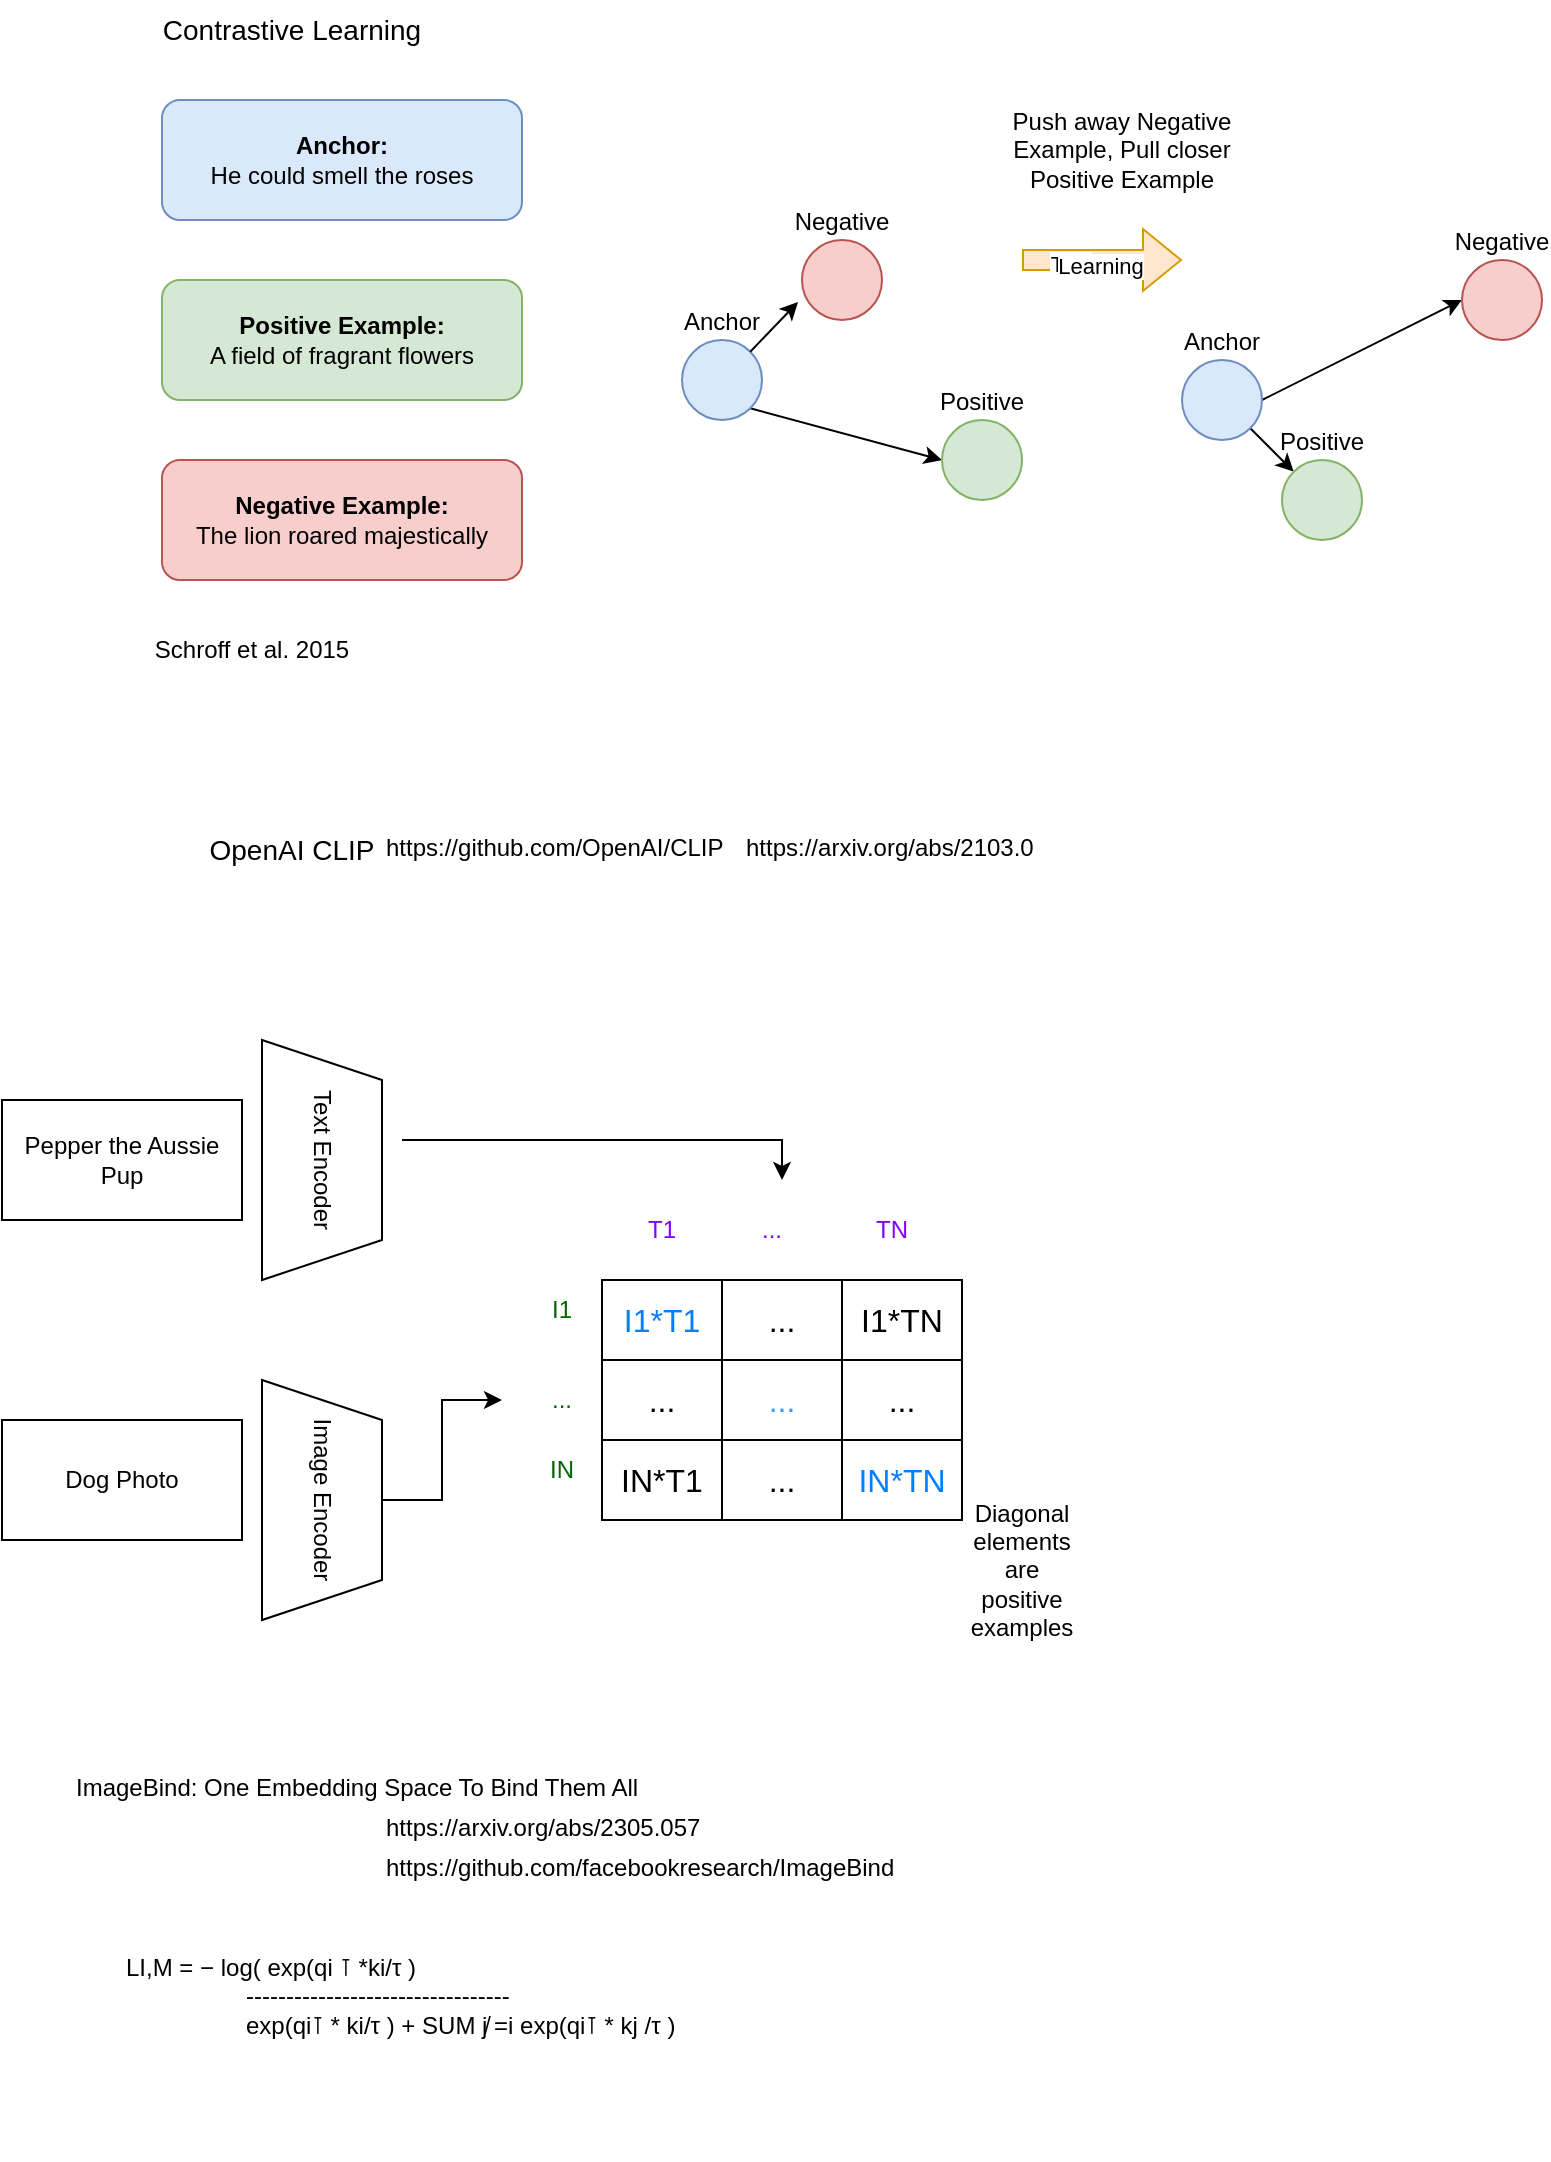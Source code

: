 <mxfile version="24.4.13" type="github">
  <diagram name="Page-1" id="Lbbw28RQgVFOFl811GVP">
    <mxGraphModel dx="876" dy="1065" grid="1" gridSize="10" guides="1" tooltips="1" connect="1" arrows="1" fold="1" page="1" pageScale="1" pageWidth="850" pageHeight="1100" math="0" shadow="0">
      <root>
        <mxCell id="0" />
        <mxCell id="1" parent="0" />
        <mxCell id="9edgcBYSyl0drh00GC53-1" value="&lt;b&gt;Anchor:&lt;/b&gt;&lt;br&gt;He could smell the roses" style="rounded=1;whiteSpace=wrap;html=1;fillColor=#dae8fc;strokeColor=#6c8ebf;" vertex="1" parent="1">
          <mxGeometry x="90" y="70" width="180" height="60" as="geometry" />
        </mxCell>
        <mxCell id="9edgcBYSyl0drh00GC53-2" value="Contrastive Learning" style="text;html=1;align=center;verticalAlign=middle;whiteSpace=wrap;rounded=0;fontSize=14;" vertex="1" parent="1">
          <mxGeometry x="60" y="20" width="190" height="30" as="geometry" />
        </mxCell>
        <mxCell id="9edgcBYSyl0drh00GC53-3" value="&lt;b&gt;Positive Example:&lt;br&gt;&lt;/b&gt;A field of fragrant flowers" style="rounded=1;whiteSpace=wrap;html=1;fillColor=#d5e8d4;strokeColor=#82b366;" vertex="1" parent="1">
          <mxGeometry x="90" y="160" width="180" height="60" as="geometry" />
        </mxCell>
        <mxCell id="9edgcBYSyl0drh00GC53-4" value="&lt;b&gt;Negative Example:&lt;br&gt;&lt;/b&gt;The lion roared majestically" style="rounded=1;whiteSpace=wrap;html=1;fillColor=#f8cecc;strokeColor=#b85450;" vertex="1" parent="1">
          <mxGeometry x="90" y="250" width="180" height="60" as="geometry" />
        </mxCell>
        <mxCell id="9edgcBYSyl0drh00GC53-5" value="Schroff et al. 2015" style="text;html=1;align=center;verticalAlign=middle;whiteSpace=wrap;rounded=0;" vertex="1" parent="1">
          <mxGeometry x="80" y="330" width="110" height="30" as="geometry" />
        </mxCell>
        <mxCell id="9edgcBYSyl0drh00GC53-18" style="rounded=0;orthogonalLoop=1;jettySize=auto;html=1;exitX=1;exitY=1;exitDx=0;exitDy=0;entryX=0;entryY=0.5;entryDx=0;entryDy=0;" edge="1" parent="1" source="9edgcBYSyl0drh00GC53-6" target="9edgcBYSyl0drh00GC53-8">
          <mxGeometry relative="1" as="geometry" />
        </mxCell>
        <mxCell id="9edgcBYSyl0drh00GC53-6" value="Anchor" style="ellipse;whiteSpace=wrap;html=1;aspect=fixed;fillColor=#dae8fc;strokeColor=#6c8ebf;labelPosition=center;verticalLabelPosition=top;align=center;verticalAlign=bottom;" vertex="1" parent="1">
          <mxGeometry x="350" y="190" width="40" height="40" as="geometry" />
        </mxCell>
        <mxCell id="9edgcBYSyl0drh00GC53-8" value="&lt;div&gt;Positive&lt;/div&gt;" style="ellipse;whiteSpace=wrap;html=1;aspect=fixed;fillColor=#d5e8d4;strokeColor=#82b366;labelPosition=center;verticalLabelPosition=top;align=center;verticalAlign=bottom;" vertex="1" parent="1">
          <mxGeometry x="480" y="230" width="40" height="40" as="geometry" />
        </mxCell>
        <mxCell id="9edgcBYSyl0drh00GC53-10" value="Negative" style="ellipse;whiteSpace=wrap;html=1;aspect=fixed;fillColor=#f8cecc;strokeColor=#b85450;labelPosition=center;verticalLabelPosition=top;align=center;verticalAlign=bottom;" vertex="1" parent="1">
          <mxGeometry x="410" y="140" width="40" height="40" as="geometry" />
        </mxCell>
        <mxCell id="9edgcBYSyl0drh00GC53-20" style="rounded=0;orthogonalLoop=1;jettySize=auto;html=1;exitX=1;exitY=1;exitDx=0;exitDy=0;entryX=0;entryY=0;entryDx=0;entryDy=0;" edge="1" parent="1" source="9edgcBYSyl0drh00GC53-13" target="9edgcBYSyl0drh00GC53-15">
          <mxGeometry relative="1" as="geometry" />
        </mxCell>
        <mxCell id="9edgcBYSyl0drh00GC53-21" style="rounded=0;orthogonalLoop=1;jettySize=auto;html=1;exitX=1;exitY=0.5;exitDx=0;exitDy=0;entryX=0;entryY=0.5;entryDx=0;entryDy=0;" edge="1" parent="1" source="9edgcBYSyl0drh00GC53-13" target="9edgcBYSyl0drh00GC53-14">
          <mxGeometry relative="1" as="geometry" />
        </mxCell>
        <mxCell id="9edgcBYSyl0drh00GC53-13" value="Anchor" style="ellipse;whiteSpace=wrap;html=1;aspect=fixed;fillColor=#dae8fc;strokeColor=#6c8ebf;labelPosition=center;verticalLabelPosition=top;align=center;verticalAlign=bottom;" vertex="1" parent="1">
          <mxGeometry x="600" y="200" width="40" height="40" as="geometry" />
        </mxCell>
        <mxCell id="9edgcBYSyl0drh00GC53-14" value="Negative" style="ellipse;whiteSpace=wrap;html=1;aspect=fixed;fillColor=#f8cecc;strokeColor=#b85450;labelPosition=center;verticalLabelPosition=top;align=center;verticalAlign=bottom;" vertex="1" parent="1">
          <mxGeometry x="740" y="150" width="40" height="40" as="geometry" />
        </mxCell>
        <mxCell id="9edgcBYSyl0drh00GC53-15" value="&lt;div&gt;Positive&lt;/div&gt;" style="ellipse;whiteSpace=wrap;html=1;aspect=fixed;fillColor=#d5e8d4;strokeColor=#82b366;labelPosition=center;verticalLabelPosition=top;align=center;verticalAlign=bottom;" vertex="1" parent="1">
          <mxGeometry x="650" y="250" width="40" height="40" as="geometry" />
        </mxCell>
        <mxCell id="9edgcBYSyl0drh00GC53-19" style="rounded=0;orthogonalLoop=1;jettySize=auto;html=1;exitX=1;exitY=0;exitDx=0;exitDy=0;entryX=-0.05;entryY=0.775;entryDx=0;entryDy=0;entryPerimeter=0;" edge="1" parent="1" source="9edgcBYSyl0drh00GC53-6" target="9edgcBYSyl0drh00GC53-10">
          <mxGeometry relative="1" as="geometry" />
        </mxCell>
        <mxCell id="9edgcBYSyl0drh00GC53-22" value="" style="shape=flexArrow;endArrow=classic;html=1;rounded=0;fillColor=#ffe6cc;strokeColor=#d79b00;" edge="1" parent="1">
          <mxGeometry width="50" height="50" relative="1" as="geometry">
            <mxPoint x="520" y="150" as="sourcePoint" />
            <mxPoint x="600" y="150" as="targetPoint" />
          </mxGeometry>
        </mxCell>
        <mxCell id="9edgcBYSyl0drh00GC53-23" value="Text" style="edgeLabel;html=1;align=center;verticalAlign=middle;resizable=0;points=[];" vertex="1" connectable="0" parent="9edgcBYSyl0drh00GC53-22">
          <mxGeometry x="-0.4" y="-2" relative="1" as="geometry">
            <mxPoint as="offset" />
          </mxGeometry>
        </mxCell>
        <mxCell id="9edgcBYSyl0drh00GC53-24" value="Learning" style="edgeLabel;html=1;align=center;verticalAlign=middle;resizable=0;points=[];" vertex="1" connectable="0" parent="9edgcBYSyl0drh00GC53-22">
          <mxGeometry x="-0.025" y="-3" relative="1" as="geometry">
            <mxPoint as="offset" />
          </mxGeometry>
        </mxCell>
        <mxCell id="9edgcBYSyl0drh00GC53-25" value="Push away Negative Example, Pull closer Positive Example" style="text;html=1;align=center;verticalAlign=middle;whiteSpace=wrap;rounded=0;" vertex="1" parent="1">
          <mxGeometry x="500" y="80" width="140" height="30" as="geometry" />
        </mxCell>
        <mxCell id="9edgcBYSyl0drh00GC53-26" value="OpenAI CLIP" style="text;html=1;align=center;verticalAlign=middle;whiteSpace=wrap;rounded=0;fontSize=14;" vertex="1" parent="1">
          <mxGeometry x="80" y="430" width="150" height="30" as="geometry" />
        </mxCell>
        <UserObject label="https://github.com/OpenAI/CLIP" link="https://github.com/OpenAI/CLIP" id="9edgcBYSyl0drh00GC53-27">
          <mxCell style="text;whiteSpace=wrap;" vertex="1" parent="1">
            <mxGeometry x="200" y="430" width="200" height="40" as="geometry" />
          </mxCell>
        </UserObject>
        <UserObject label="https://arxiv.org/abs/2103.0" link="https://arxiv.org/abs/2103.0" id="9edgcBYSyl0drh00GC53-28">
          <mxCell style="text;whiteSpace=wrap;" vertex="1" parent="1">
            <mxGeometry x="380" y="430" width="200" height="40" as="geometry" />
          </mxCell>
        </UserObject>
        <mxCell id="9edgcBYSyl0drh00GC53-30" value="Text Encoder" style="shape=trapezoid;perimeter=trapezoidPerimeter;whiteSpace=wrap;html=1;fixedSize=1;rotation=90;" vertex="1" parent="1">
          <mxGeometry x="110" y="570" width="120" height="60" as="geometry" />
        </mxCell>
        <mxCell id="9edgcBYSyl0drh00GC53-70" style="edgeStyle=orthogonalEdgeStyle;rounded=0;orthogonalLoop=1;jettySize=auto;html=1;exitX=0.5;exitY=0;exitDx=0;exitDy=0;" edge="1" parent="1" source="9edgcBYSyl0drh00GC53-31" target="9edgcBYSyl0drh00GC53-65">
          <mxGeometry relative="1" as="geometry" />
        </mxCell>
        <mxCell id="9edgcBYSyl0drh00GC53-31" value="Image Encoder" style="shape=trapezoid;perimeter=trapezoidPerimeter;whiteSpace=wrap;html=1;fixedSize=1;rotation=90;" vertex="1" parent="1">
          <mxGeometry x="110" y="740" width="120" height="60" as="geometry" />
        </mxCell>
        <mxCell id="9edgcBYSyl0drh00GC53-32" value="Pepper the Aussie Pup" style="rounded=0;whiteSpace=wrap;html=1;" vertex="1" parent="1">
          <mxGeometry x="10" y="570" width="120" height="60" as="geometry" />
        </mxCell>
        <mxCell id="9edgcBYSyl0drh00GC53-34" value="Dog Photo" style="rounded=0;whiteSpace=wrap;html=1;" vertex="1" parent="1">
          <mxGeometry x="10" y="730" width="120" height="60" as="geometry" />
        </mxCell>
        <mxCell id="9edgcBYSyl0drh00GC53-35" value="" style="shape=table;startSize=0;container=1;collapsible=0;childLayout=tableLayout;fontSize=16;fontColor=#3399FF;" vertex="1" parent="1">
          <mxGeometry x="310" y="660" width="180" height="120" as="geometry" />
        </mxCell>
        <mxCell id="9edgcBYSyl0drh00GC53-36" value="" style="shape=tableRow;horizontal=0;startSize=0;swimlaneHead=0;swimlaneBody=0;strokeColor=inherit;top=0;left=0;bottom=0;right=0;collapsible=0;dropTarget=0;fillColor=none;points=[[0,0.5],[1,0.5]];portConstraint=eastwest;fontSize=16;" vertex="1" parent="9edgcBYSyl0drh00GC53-35">
          <mxGeometry width="180" height="40" as="geometry" />
        </mxCell>
        <mxCell id="9edgcBYSyl0drh00GC53-37" value="&lt;font color=&quot;#007fff&quot;&gt;I1*T1&lt;/font&gt;" style="shape=partialRectangle;html=1;whiteSpace=wrap;connectable=0;strokeColor=inherit;overflow=hidden;fillColor=none;top=0;left=0;bottom=0;right=0;pointerEvents=1;fontSize=16;" vertex="1" parent="9edgcBYSyl0drh00GC53-36">
          <mxGeometry width="60" height="40" as="geometry">
            <mxRectangle width="60" height="40" as="alternateBounds" />
          </mxGeometry>
        </mxCell>
        <mxCell id="9edgcBYSyl0drh00GC53-38" value="..." style="shape=partialRectangle;html=1;whiteSpace=wrap;connectable=0;strokeColor=inherit;overflow=hidden;fillColor=none;top=0;left=0;bottom=0;right=0;pointerEvents=1;fontSize=16;" vertex="1" parent="9edgcBYSyl0drh00GC53-36">
          <mxGeometry x="60" width="60" height="40" as="geometry">
            <mxRectangle width="60" height="40" as="alternateBounds" />
          </mxGeometry>
        </mxCell>
        <mxCell id="9edgcBYSyl0drh00GC53-39" value="I1*TN" style="shape=partialRectangle;html=1;whiteSpace=wrap;connectable=0;strokeColor=inherit;overflow=hidden;fillColor=none;top=0;left=0;bottom=0;right=0;pointerEvents=1;fontSize=16;" vertex="1" parent="9edgcBYSyl0drh00GC53-36">
          <mxGeometry x="120" width="60" height="40" as="geometry">
            <mxRectangle width="60" height="40" as="alternateBounds" />
          </mxGeometry>
        </mxCell>
        <mxCell id="9edgcBYSyl0drh00GC53-40" value="" style="shape=tableRow;horizontal=0;startSize=0;swimlaneHead=0;swimlaneBody=0;strokeColor=inherit;top=0;left=0;bottom=0;right=0;collapsible=0;dropTarget=0;fillColor=none;points=[[0,0.5],[1,0.5]];portConstraint=eastwest;fontSize=16;" vertex="1" parent="9edgcBYSyl0drh00GC53-35">
          <mxGeometry y="40" width="180" height="40" as="geometry" />
        </mxCell>
        <mxCell id="9edgcBYSyl0drh00GC53-41" value="..." style="shape=partialRectangle;html=1;whiteSpace=wrap;connectable=0;strokeColor=inherit;overflow=hidden;fillColor=none;top=0;left=0;bottom=0;right=0;pointerEvents=1;fontSize=16;" vertex="1" parent="9edgcBYSyl0drh00GC53-40">
          <mxGeometry width="60" height="40" as="geometry">
            <mxRectangle width="60" height="40" as="alternateBounds" />
          </mxGeometry>
        </mxCell>
        <mxCell id="9edgcBYSyl0drh00GC53-42" value="..." style="shape=partialRectangle;html=1;whiteSpace=wrap;connectable=0;strokeColor=inherit;overflow=hidden;fillColor=none;top=0;left=0;bottom=0;right=0;pointerEvents=1;fontSize=16;fontColor=#3399FF;" vertex="1" parent="9edgcBYSyl0drh00GC53-40">
          <mxGeometry x="60" width="60" height="40" as="geometry">
            <mxRectangle width="60" height="40" as="alternateBounds" />
          </mxGeometry>
        </mxCell>
        <mxCell id="9edgcBYSyl0drh00GC53-43" value="..." style="shape=partialRectangle;html=1;whiteSpace=wrap;connectable=0;strokeColor=inherit;overflow=hidden;fillColor=none;top=0;left=0;bottom=0;right=0;pointerEvents=1;fontSize=16;" vertex="1" parent="9edgcBYSyl0drh00GC53-40">
          <mxGeometry x="120" width="60" height="40" as="geometry">
            <mxRectangle width="60" height="40" as="alternateBounds" />
          </mxGeometry>
        </mxCell>
        <mxCell id="9edgcBYSyl0drh00GC53-44" value="" style="shape=tableRow;horizontal=0;startSize=0;swimlaneHead=0;swimlaneBody=0;strokeColor=inherit;top=0;left=0;bottom=0;right=0;collapsible=0;dropTarget=0;fillColor=none;points=[[0,0.5],[1,0.5]];portConstraint=eastwest;fontSize=16;" vertex="1" parent="9edgcBYSyl0drh00GC53-35">
          <mxGeometry y="80" width="180" height="40" as="geometry" />
        </mxCell>
        <mxCell id="9edgcBYSyl0drh00GC53-45" value="IN*T1" style="shape=partialRectangle;html=1;whiteSpace=wrap;connectable=0;strokeColor=inherit;overflow=hidden;fillColor=none;top=0;left=0;bottom=0;right=0;pointerEvents=1;fontSize=16;" vertex="1" parent="9edgcBYSyl0drh00GC53-44">
          <mxGeometry width="60" height="40" as="geometry">
            <mxRectangle width="60" height="40" as="alternateBounds" />
          </mxGeometry>
        </mxCell>
        <mxCell id="9edgcBYSyl0drh00GC53-46" value="..." style="shape=partialRectangle;html=1;whiteSpace=wrap;connectable=0;strokeColor=inherit;overflow=hidden;fillColor=none;top=0;left=0;bottom=0;right=0;pointerEvents=1;fontSize=16;" vertex="1" parent="9edgcBYSyl0drh00GC53-44">
          <mxGeometry x="60" width="60" height="40" as="geometry">
            <mxRectangle width="60" height="40" as="alternateBounds" />
          </mxGeometry>
        </mxCell>
        <mxCell id="9edgcBYSyl0drh00GC53-47" value="&lt;font color=&quot;#007fff&quot;&gt;IN*TN&lt;/font&gt;" style="shape=partialRectangle;html=1;whiteSpace=wrap;connectable=0;strokeColor=inherit;overflow=hidden;fillColor=none;top=0;left=0;bottom=0;right=0;pointerEvents=1;fontSize=16;" vertex="1" parent="9edgcBYSyl0drh00GC53-44">
          <mxGeometry x="120" width="60" height="40" as="geometry">
            <mxRectangle width="60" height="40" as="alternateBounds" />
          </mxGeometry>
        </mxCell>
        <mxCell id="9edgcBYSyl0drh00GC53-48" value="" style="shape=partialRectangle;html=1;whiteSpace=wrap;connectable=0;strokeColor=inherit;overflow=hidden;fillColor=none;top=0;left=0;bottom=0;right=0;pointerEvents=1;fontSize=16;" vertex="1" parent="1">
          <mxGeometry x="300" y="660" width="40" height="40" as="geometry">
            <mxRectangle width="60" height="40" as="alternateBounds" />
          </mxGeometry>
        </mxCell>
        <mxCell id="9edgcBYSyl0drh00GC53-62" value="T1" style="text;html=1;align=center;verticalAlign=middle;whiteSpace=wrap;rounded=0;fontColor=#7F00FF;" vertex="1" parent="1">
          <mxGeometry x="310" y="620" width="60" height="30" as="geometry" />
        </mxCell>
        <mxCell id="9edgcBYSyl0drh00GC53-63" value="TN" style="text;html=1;align=center;verticalAlign=middle;whiteSpace=wrap;rounded=0;fontColor=#7F00FF;" vertex="1" parent="1">
          <mxGeometry x="425" y="620" width="60" height="30" as="geometry" />
        </mxCell>
        <mxCell id="9edgcBYSyl0drh00GC53-64" value="..." style="text;html=1;align=center;verticalAlign=middle;whiteSpace=wrap;rounded=0;fontColor=#7F00FF;" vertex="1" parent="1">
          <mxGeometry x="365" y="620" width="60" height="30" as="geometry" />
        </mxCell>
        <mxCell id="9edgcBYSyl0drh00GC53-65" value="..." style="text;html=1;align=center;verticalAlign=middle;whiteSpace=wrap;rounded=0;fontColor=#006600;" vertex="1" parent="1">
          <mxGeometry x="260" y="705" width="60" height="30" as="geometry" />
        </mxCell>
        <mxCell id="9edgcBYSyl0drh00GC53-66" value="I1" style="text;html=1;align=center;verticalAlign=middle;whiteSpace=wrap;rounded=0;fontColor=#006600;" vertex="1" parent="1">
          <mxGeometry x="260" y="660" width="60" height="30" as="geometry" />
        </mxCell>
        <mxCell id="9edgcBYSyl0drh00GC53-67" value="&lt;div&gt;IN&lt;/div&gt;" style="text;html=1;align=center;verticalAlign=middle;whiteSpace=wrap;rounded=0;fontColor=#006600;" vertex="1" parent="1">
          <mxGeometry x="260" y="740" width="60" height="30" as="geometry" />
        </mxCell>
        <mxCell id="9edgcBYSyl0drh00GC53-68" value="" style="endArrow=classic;html=1;rounded=0;" edge="1" parent="1">
          <mxGeometry width="50" height="50" relative="1" as="geometry">
            <mxPoint x="210" y="590" as="sourcePoint" />
            <mxPoint x="400" y="610" as="targetPoint" />
            <Array as="points">
              <mxPoint x="400" y="590" />
            </Array>
          </mxGeometry>
        </mxCell>
        <mxCell id="9edgcBYSyl0drh00GC53-71" value="Diagonal elements are positive examples" style="text;html=1;align=center;verticalAlign=middle;whiteSpace=wrap;rounded=0;" vertex="1" parent="1">
          <mxGeometry x="490" y="790" width="60" height="30" as="geometry" />
        </mxCell>
        <UserObject label="https://arxiv.org/abs/2305.057" link="https://arxiv.org/abs/2305.057" id="9edgcBYSyl0drh00GC53-72">
          <mxCell style="text;whiteSpace=wrap;" vertex="1" parent="1">
            <mxGeometry x="200" y="920" width="200" height="40" as="geometry" />
          </mxCell>
        </UserObject>
        <mxCell id="9edgcBYSyl0drh00GC53-74" value="ImageBind: One Embedding Space To Bind Them All" style="text;whiteSpace=wrap;" vertex="1" parent="1">
          <mxGeometry x="45" y="900" width="320" height="40" as="geometry" />
        </mxCell>
        <UserObject label="https://github.com/facebookresearch/ImageBind" link="https://github.com/facebookresearch/ImageBind" id="9edgcBYSyl0drh00GC53-75">
          <mxCell style="text;whiteSpace=wrap;" vertex="1" parent="1">
            <mxGeometry x="200" y="940" width="290" height="40" as="geometry" />
          </mxCell>
        </UserObject>
        <mxCell id="9edgcBYSyl0drh00GC53-76" value="LI,M = − log( exp(qi ⊺ *ki/τ )&#xa;                  ---------------------------------&#xa;                  exp(qi⊺ * ki/τ ) + SUM j̸ =i exp(qi⊺ * kj /τ )" style="text;whiteSpace=wrap;" vertex="1" parent="1">
          <mxGeometry x="70" y="990" width="390" height="110" as="geometry" />
        </mxCell>
      </root>
    </mxGraphModel>
  </diagram>
</mxfile>
